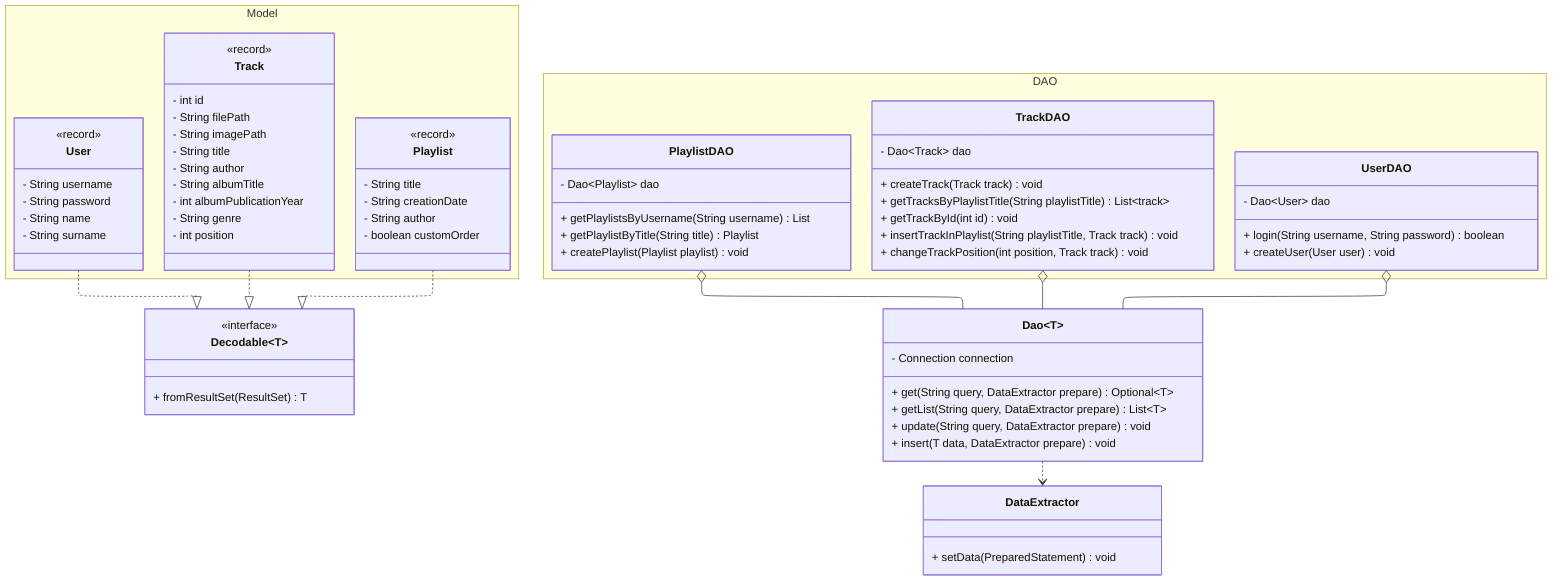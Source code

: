 ---
    config:
        layout: elk
        elk:
            nodePlacementStrategy: NETWORK_SIMPLEX
        class:
            hideEmptyMembersBox: true
---
classDiagram
direction TR

namespace Model {
  class Playlist
  class Track
  class User
}

namespace DAO {
  class PlaylistDAO
  class TrackDAO
  class UserDAO
}

class Decodable~T~ {
  <<interface>>
  + fromResultSet(ResultSet) T 
}

class Dao~T~ {
  - Connection connection
  + get(String query, DataExtractor prepare) Optional~T~
  + getList(String query, DataExtractor prepare) List~T~
  + update(String query, DataExtractor prepare) void
  + insert(T data, DataExtractor prepare) void
}

class UserDAO {
  - Dao~User~ dao
  + login(String username, String password) boolean
  + createUser(User user) void
}

class TrackDAO {
  - Dao~Track~ dao
  + createTrack(Track track) void
  + getTracksByPlaylistTitle(String playlistTitle) List<Track>
  + getTrackById(int id) void
  + insertTrackInPlaylist(String playlistTitle, Track track) void
  + changeTrackPosition(int position, Track track) void
}

class PlaylistDAO {
  - Dao~Playlist~ dao
  + getPlaylistsByUsername(String username) List<Playlist>
  + getPlaylistByTitle(String title) Playlist
  + createPlaylist(Playlist playlist) void
}

class DataExtractor {
  + setData(PreparedStatement) void
}

class Playlist {
  <<record>>
  - String title
  - String creationDate
  - String author
  - boolean customOrder
}

class Track {
  <<record>>
  - int id
  - String filePath
  - String imagePath
  - String title
  - String author
  - String albumTitle
  - int albumPublicationYear
  - String genre
  - int position
}

class User {
  <<record>>
  - String username
  - String password
  - String name
  - String surname
}

Playlist ..|> Decodable~T~
Track ..|> Decodable~T~
User ..|> Decodable~T~
UserDAO o-- Dao~T~
TrackDAO o-- Dao~T~
PlaylistDAO o-- Dao~T~
Dao~T~ ..> DataExtractor